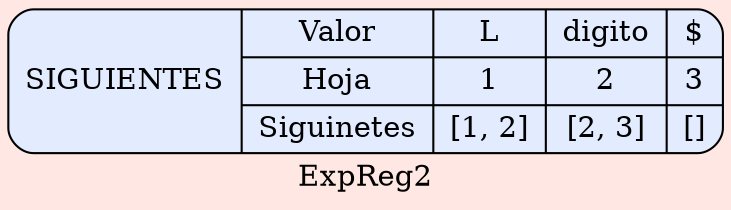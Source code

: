 digraph structs { 
  bgcolor = "#FFE8E3"   
 node [shape=Mrecord fillcolor="#E3EBFF" style =filled];
label ="ExpReg2"
struct1 [label="SIGUIENTES| { Valor | Hoja| Siguinetes } | 
{ L| 1 | [1, 2]}|
{ digito| 2 | [2, 3]}|
{ $| 3 | []}
"];
 }